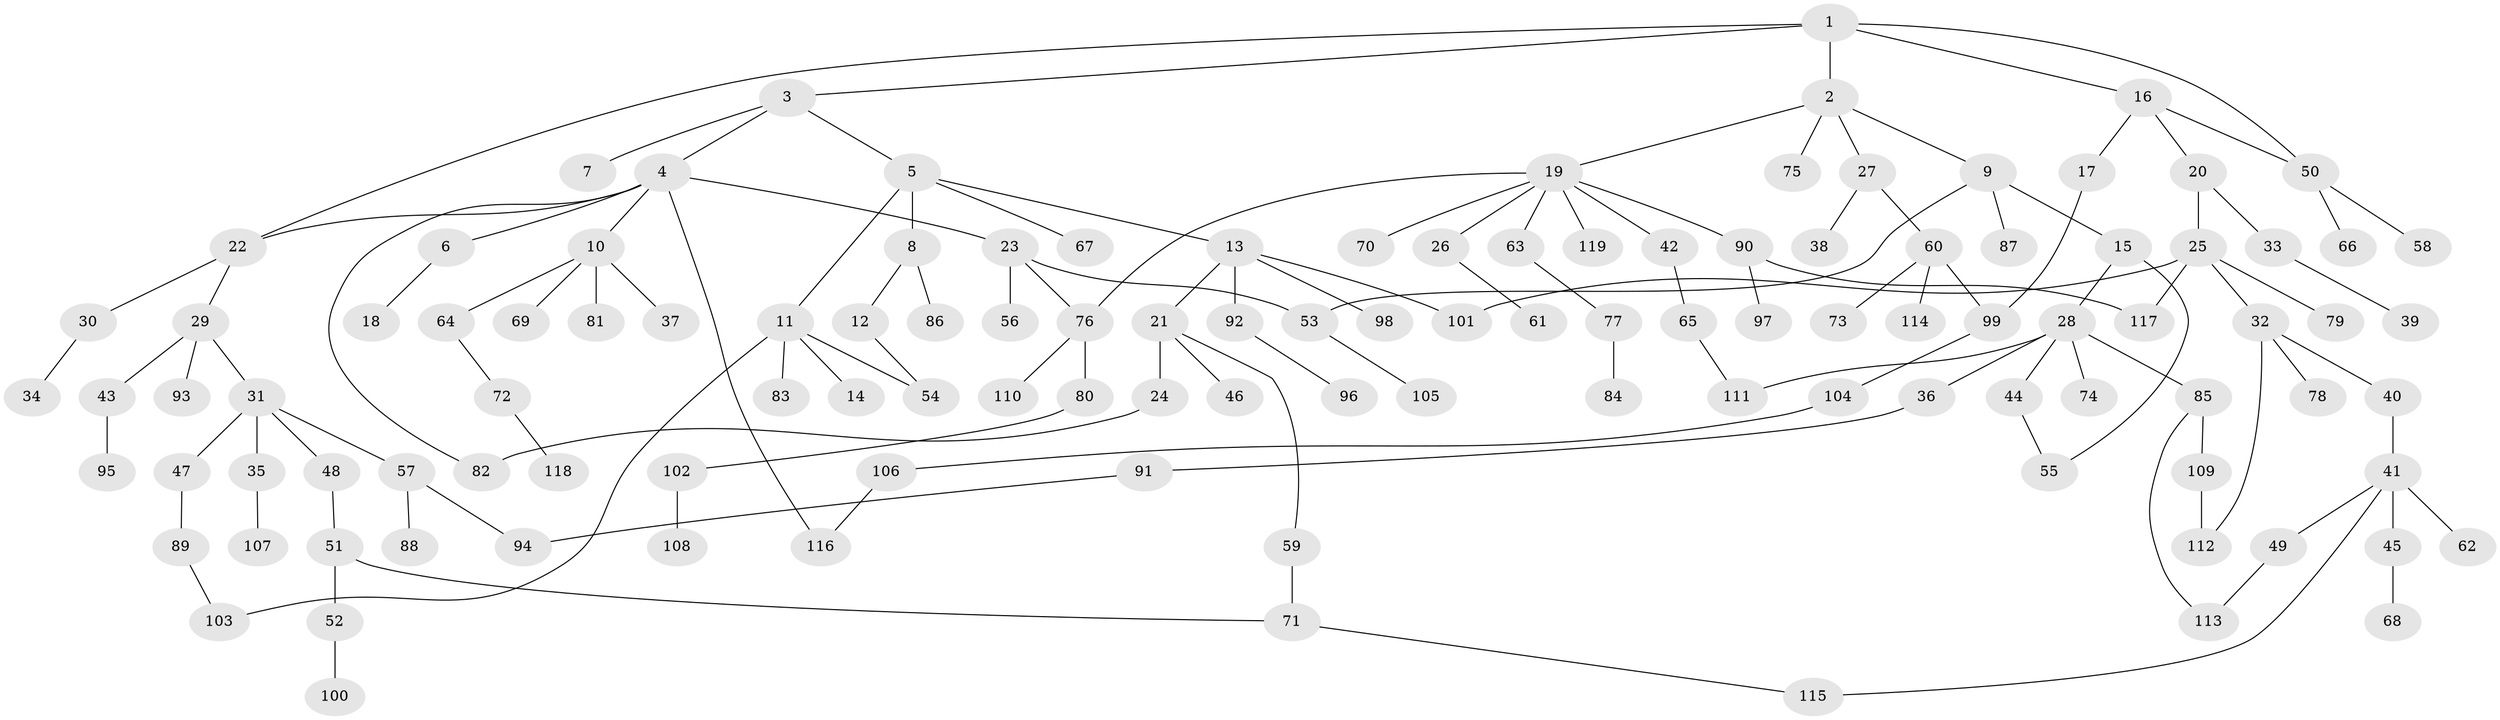 // coarse degree distribution, {1: 0.43373493975903615, 4: 0.0963855421686747, 2: 0.3614457831325301, 5: 0.024096385542168676, 7: 0.012048192771084338, 6: 0.012048192771084338, 3: 0.012048192771084338, 9: 0.012048192771084338, 11: 0.012048192771084338, 8: 0.024096385542168676}
// Generated by graph-tools (version 1.1) at 2025/45/03/04/25 21:45:37]
// undirected, 119 vertices, 136 edges
graph export_dot {
graph [start="1"]
  node [color=gray90,style=filled];
  1;
  2;
  3;
  4;
  5;
  6;
  7;
  8;
  9;
  10;
  11;
  12;
  13;
  14;
  15;
  16;
  17;
  18;
  19;
  20;
  21;
  22;
  23;
  24;
  25;
  26;
  27;
  28;
  29;
  30;
  31;
  32;
  33;
  34;
  35;
  36;
  37;
  38;
  39;
  40;
  41;
  42;
  43;
  44;
  45;
  46;
  47;
  48;
  49;
  50;
  51;
  52;
  53;
  54;
  55;
  56;
  57;
  58;
  59;
  60;
  61;
  62;
  63;
  64;
  65;
  66;
  67;
  68;
  69;
  70;
  71;
  72;
  73;
  74;
  75;
  76;
  77;
  78;
  79;
  80;
  81;
  82;
  83;
  84;
  85;
  86;
  87;
  88;
  89;
  90;
  91;
  92;
  93;
  94;
  95;
  96;
  97;
  98;
  99;
  100;
  101;
  102;
  103;
  104;
  105;
  106;
  107;
  108;
  109;
  110;
  111;
  112;
  113;
  114;
  115;
  116;
  117;
  118;
  119;
  1 -- 2;
  1 -- 3;
  1 -- 16;
  1 -- 50;
  1 -- 22;
  2 -- 9;
  2 -- 19;
  2 -- 27;
  2 -- 75;
  3 -- 4;
  3 -- 5;
  3 -- 7;
  4 -- 6;
  4 -- 10;
  4 -- 22;
  4 -- 23;
  4 -- 116;
  4 -- 82;
  5 -- 8;
  5 -- 11;
  5 -- 13;
  5 -- 67;
  6 -- 18;
  8 -- 12;
  8 -- 86;
  9 -- 15;
  9 -- 87;
  9 -- 53;
  10 -- 37;
  10 -- 64;
  10 -- 69;
  10 -- 81;
  11 -- 14;
  11 -- 83;
  11 -- 103;
  11 -- 54;
  12 -- 54;
  13 -- 21;
  13 -- 92;
  13 -- 98;
  13 -- 101;
  15 -- 28;
  15 -- 55;
  16 -- 17;
  16 -- 20;
  16 -- 50;
  17 -- 99;
  19 -- 26;
  19 -- 42;
  19 -- 63;
  19 -- 70;
  19 -- 90;
  19 -- 119;
  19 -- 76;
  20 -- 25;
  20 -- 33;
  21 -- 24;
  21 -- 46;
  21 -- 59;
  22 -- 29;
  22 -- 30;
  23 -- 53;
  23 -- 56;
  23 -- 76;
  24 -- 82;
  25 -- 32;
  25 -- 79;
  25 -- 101;
  25 -- 117;
  26 -- 61;
  27 -- 38;
  27 -- 60;
  28 -- 36;
  28 -- 44;
  28 -- 74;
  28 -- 85;
  28 -- 111;
  29 -- 31;
  29 -- 43;
  29 -- 93;
  30 -- 34;
  31 -- 35;
  31 -- 47;
  31 -- 48;
  31 -- 57;
  32 -- 40;
  32 -- 78;
  32 -- 112;
  33 -- 39;
  35 -- 107;
  36 -- 91;
  40 -- 41;
  41 -- 45;
  41 -- 49;
  41 -- 62;
  41 -- 115;
  42 -- 65;
  43 -- 95;
  44 -- 55;
  45 -- 68;
  47 -- 89;
  48 -- 51;
  49 -- 113;
  50 -- 58;
  50 -- 66;
  51 -- 52;
  51 -- 71;
  52 -- 100;
  53 -- 105;
  57 -- 88;
  57 -- 94;
  59 -- 71;
  60 -- 73;
  60 -- 114;
  60 -- 99;
  63 -- 77;
  64 -- 72;
  65 -- 111;
  71 -- 115;
  72 -- 118;
  76 -- 80;
  76 -- 110;
  77 -- 84;
  80 -- 102;
  85 -- 109;
  85 -- 113;
  89 -- 103;
  90 -- 97;
  90 -- 117;
  91 -- 94;
  92 -- 96;
  99 -- 104;
  102 -- 108;
  104 -- 106;
  106 -- 116;
  109 -- 112;
}
